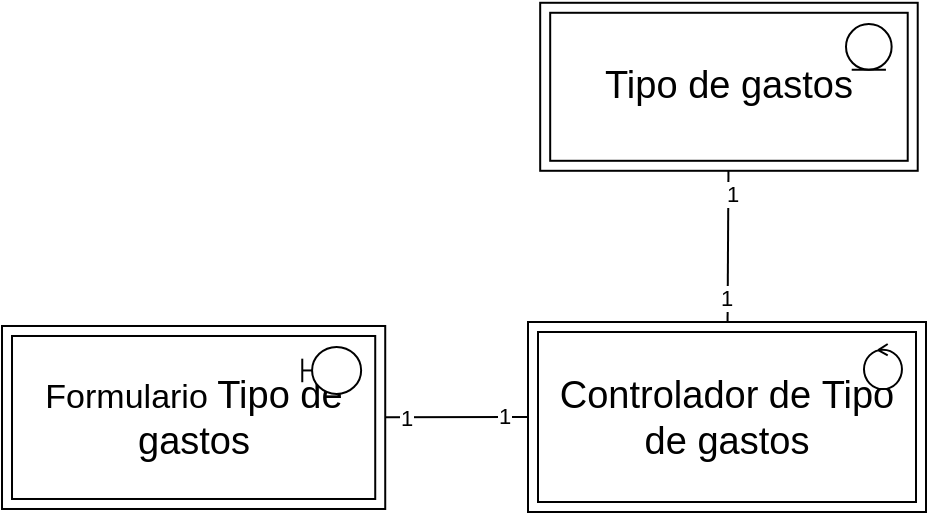 <mxfile>
    <diagram id="eDoMXMRy9NfFRNJp3uHg" name="Page-1">
        <mxGraphModel dx="758" dy="607" grid="0" gridSize="10" guides="1" tooltips="1" connect="1" arrows="1" fold="1" page="1" pageScale="1" pageWidth="827" pageHeight="1169" math="0" shadow="0">
            <root>
                <mxCell id="0"/>
                <mxCell id="1" parent="0"/>
                <mxCell id="2" value="" style="group" vertex="1" connectable="0" parent="1">
                    <mxGeometry x="380" y="125" width="199" height="84" as="geometry"/>
                </mxCell>
                <mxCell id="3" value="&lt;font style=&quot;font-size: 19px&quot;&gt;Tipo de gastos&lt;/font&gt;" style="shape=ext;margin=3;double=1;whiteSpace=wrap;html=1;align=center;" vertex="1" parent="2">
                    <mxGeometry x="9.097" y="-4.603" width="188.766" height="84" as="geometry"/>
                </mxCell>
                <mxCell id="4" value="" style="ellipse;shape=umlEntity;whiteSpace=wrap;html=1;" vertex="1" parent="2">
                    <mxGeometry x="162" y="6" width="22.82" height="22.84" as="geometry"/>
                </mxCell>
                <mxCell id="5" value="" style="group" vertex="1" connectable="0" parent="1">
                    <mxGeometry x="383" y="280" width="199.0" height="95" as="geometry"/>
                </mxCell>
                <mxCell id="6" value="&lt;font style=&quot;font-size: 19px&quot;&gt;Controlador de&amp;nbsp;&lt;/font&gt;&lt;span style=&quot;font-size: 19px&quot;&gt;Tipo de gastos&lt;/span&gt;" style="shape=ext;margin=3;double=1;whiteSpace=wrap;html=1;align=center;" vertex="1" parent="5">
                    <mxGeometry width="199.0" height="95" as="geometry"/>
                </mxCell>
                <mxCell id="7" value="&lt;span style=&quot;color: rgba(0 , 0 , 0 , 0) ; font-family: monospace ; font-size: 0px&quot;&gt;%3CmxGraphModel%3E%3Croot%3E%3CmxCell%20id%3D%220%22%2F%3E%3CmxCell%20id%3D%221%22%20parent%3D%220%22%2F%3E%3CmxCell%20id%3D%222%22%20value%3D%22%22%20style%3D%22shape%3DumlBoundary%3BwhiteSpace%3Dwrap%3Bhtml%3D1%3B%22%20vertex%3D%221%22%20parent%3D%221%22%3E%3CmxGeometry%20x%3D%2298%22%20y%3D%2273%22%20width%3D%2286%22%20height%3D%2267%22%20as%3D%22geometry%22%2F%3E%3C%2FmxCell%3E%3C%2Froot%3E%3C%2FmxGraphModel%3E&lt;/span&gt;" style="ellipse;shape=umlControl;whiteSpace=wrap;html=1;" vertex="1" parent="5">
                    <mxGeometry x="167.996" y="11.001" width="18.985" height="22.552" as="geometry"/>
                </mxCell>
                <mxCell id="8" style="edgeStyle=none;html=1;endArrow=none;endFill=0;" edge="1" parent="1" source="3" target="6">
                    <mxGeometry relative="1" as="geometry"/>
                </mxCell>
                <mxCell id="9" value="1" style="edgeLabel;html=1;align=center;verticalAlign=middle;resizable=0;points=[];" vertex="1" connectable="0" parent="8">
                    <mxGeometry x="-0.709" y="2" relative="1" as="geometry">
                        <mxPoint as="offset"/>
                    </mxGeometry>
                </mxCell>
                <mxCell id="10" value="1" style="edgeLabel;html=1;align=center;verticalAlign=middle;resizable=0;points=[];" vertex="1" connectable="0" parent="8">
                    <mxGeometry x="0.667" y="-1" relative="1" as="geometry">
                        <mxPoint as="offset"/>
                    </mxGeometry>
                </mxCell>
                <mxCell id="11" value="" style="group" vertex="1" connectable="0" parent="1">
                    <mxGeometry x="120.004" y="281.996" width="191.611" height="91.5" as="geometry"/>
                </mxCell>
                <mxCell id="12" value="&lt;font style=&quot;font-size: 17px&quot;&gt;Formulario&amp;nbsp;&lt;/font&gt;&lt;span style=&quot;font-size: 19px&quot;&gt;Tipo de gastos&lt;/span&gt;" style="shape=ext;margin=3;double=1;whiteSpace=wrap;html=1;align=center;" vertex="1" parent="11">
                    <mxGeometry width="191.611" height="91.5" as="geometry"/>
                </mxCell>
                <mxCell id="13" value="" style="shape=umlBoundary;whiteSpace=wrap;html=1;" vertex="1" parent="11">
                    <mxGeometry x="150.13" y="10.46" width="29.44" height="23.54" as="geometry"/>
                </mxCell>
                <mxCell id="14" style="edgeStyle=none;html=1;entryX=0;entryY=0.5;entryDx=0;entryDy=0;endArrow=none;endFill=0;" edge="1" parent="1" source="12" target="6">
                    <mxGeometry relative="1" as="geometry"/>
                </mxCell>
                <mxCell id="15" value="1" style="edgeLabel;html=1;align=center;verticalAlign=middle;resizable=0;points=[];" vertex="1" connectable="0" parent="14">
                    <mxGeometry x="-0.703" relative="1" as="geometry">
                        <mxPoint as="offset"/>
                    </mxGeometry>
                </mxCell>
                <mxCell id="16" value="1" style="edgeLabel;html=1;align=center;verticalAlign=middle;resizable=0;points=[];" vertex="1" connectable="0" parent="14">
                    <mxGeometry x="0.669" y="1" relative="1" as="geometry">
                        <mxPoint as="offset"/>
                    </mxGeometry>
                </mxCell>
            </root>
        </mxGraphModel>
    </diagram>
</mxfile>